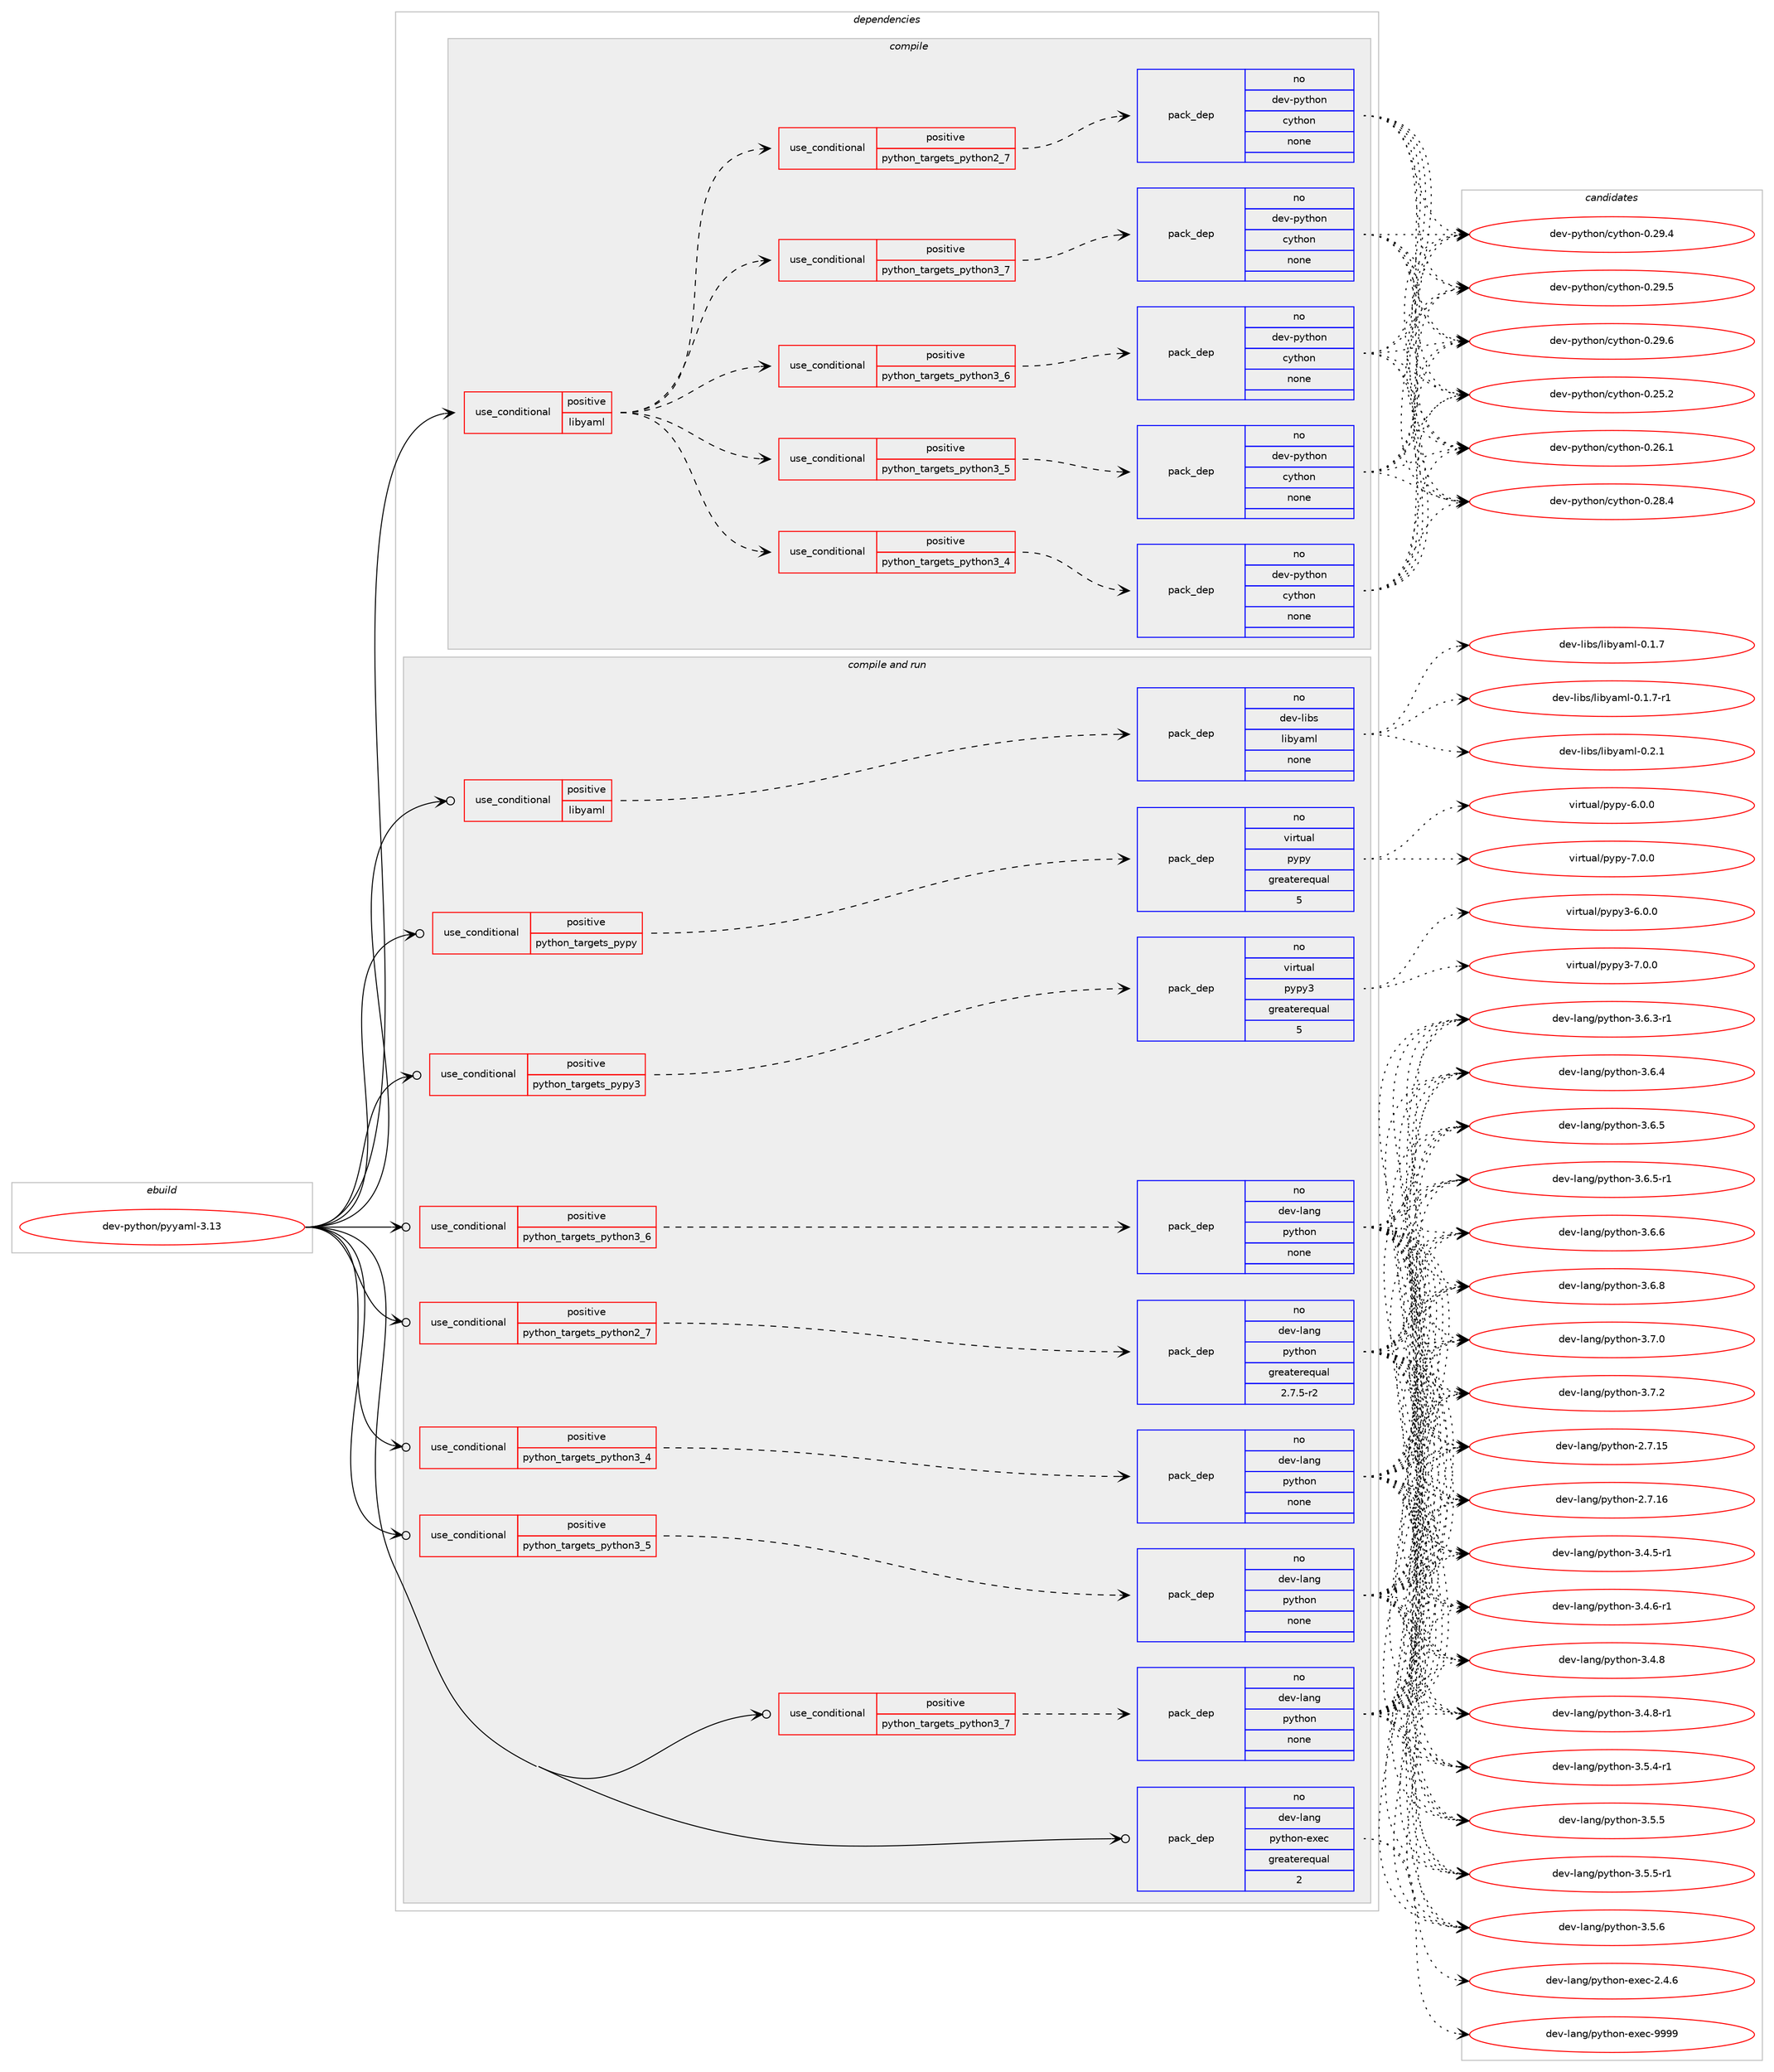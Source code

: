 digraph prolog {

# *************
# Graph options
# *************

newrank=true;
concentrate=true;
compound=true;
graph [rankdir=LR,fontname=Helvetica,fontsize=10,ranksep=1.5];#, ranksep=2.5, nodesep=0.2];
edge  [arrowhead=vee];
node  [fontname=Helvetica,fontsize=10];

# **********
# The ebuild
# **********

subgraph cluster_leftcol {
color=gray;
rank=same;
label=<<i>ebuild</i>>;
id [label="dev-python/pyyaml-3.13", color=red, width=4, href="../dev-python/pyyaml-3.13.svg"];
}

# ****************
# The dependencies
# ****************

subgraph cluster_midcol {
color=gray;
label=<<i>dependencies</i>>;
subgraph cluster_compile {
fillcolor="#eeeeee";
style=filled;
label=<<i>compile</i>>;
subgraph cond383396 {
dependency1437808 [label=<<TABLE BORDER="0" CELLBORDER="1" CELLSPACING="0" CELLPADDING="4"><TR><TD ROWSPAN="3" CELLPADDING="10">use_conditional</TD></TR><TR><TD>positive</TD></TR><TR><TD>libyaml</TD></TR></TABLE>>, shape=none, color=red];
subgraph cond383397 {
dependency1437809 [label=<<TABLE BORDER="0" CELLBORDER="1" CELLSPACING="0" CELLPADDING="4"><TR><TD ROWSPAN="3" CELLPADDING="10">use_conditional</TD></TR><TR><TD>positive</TD></TR><TR><TD>python_targets_python2_7</TD></TR></TABLE>>, shape=none, color=red];
subgraph pack1031053 {
dependency1437810 [label=<<TABLE BORDER="0" CELLBORDER="1" CELLSPACING="0" CELLPADDING="4" WIDTH="220"><TR><TD ROWSPAN="6" CELLPADDING="30">pack_dep</TD></TR><TR><TD WIDTH="110">no</TD></TR><TR><TD>dev-python</TD></TR><TR><TD>cython</TD></TR><TR><TD>none</TD></TR><TR><TD></TD></TR></TABLE>>, shape=none, color=blue];
}
dependency1437809:e -> dependency1437810:w [weight=20,style="dashed",arrowhead="vee"];
}
dependency1437808:e -> dependency1437809:w [weight=20,style="dashed",arrowhead="vee"];
subgraph cond383398 {
dependency1437811 [label=<<TABLE BORDER="0" CELLBORDER="1" CELLSPACING="0" CELLPADDING="4"><TR><TD ROWSPAN="3" CELLPADDING="10">use_conditional</TD></TR><TR><TD>positive</TD></TR><TR><TD>python_targets_python3_4</TD></TR></TABLE>>, shape=none, color=red];
subgraph pack1031054 {
dependency1437812 [label=<<TABLE BORDER="0" CELLBORDER="1" CELLSPACING="0" CELLPADDING="4" WIDTH="220"><TR><TD ROWSPAN="6" CELLPADDING="30">pack_dep</TD></TR><TR><TD WIDTH="110">no</TD></TR><TR><TD>dev-python</TD></TR><TR><TD>cython</TD></TR><TR><TD>none</TD></TR><TR><TD></TD></TR></TABLE>>, shape=none, color=blue];
}
dependency1437811:e -> dependency1437812:w [weight=20,style="dashed",arrowhead="vee"];
}
dependency1437808:e -> dependency1437811:w [weight=20,style="dashed",arrowhead="vee"];
subgraph cond383399 {
dependency1437813 [label=<<TABLE BORDER="0" CELLBORDER="1" CELLSPACING="0" CELLPADDING="4"><TR><TD ROWSPAN="3" CELLPADDING="10">use_conditional</TD></TR><TR><TD>positive</TD></TR><TR><TD>python_targets_python3_5</TD></TR></TABLE>>, shape=none, color=red];
subgraph pack1031055 {
dependency1437814 [label=<<TABLE BORDER="0" CELLBORDER="1" CELLSPACING="0" CELLPADDING="4" WIDTH="220"><TR><TD ROWSPAN="6" CELLPADDING="30">pack_dep</TD></TR><TR><TD WIDTH="110">no</TD></TR><TR><TD>dev-python</TD></TR><TR><TD>cython</TD></TR><TR><TD>none</TD></TR><TR><TD></TD></TR></TABLE>>, shape=none, color=blue];
}
dependency1437813:e -> dependency1437814:w [weight=20,style="dashed",arrowhead="vee"];
}
dependency1437808:e -> dependency1437813:w [weight=20,style="dashed",arrowhead="vee"];
subgraph cond383400 {
dependency1437815 [label=<<TABLE BORDER="0" CELLBORDER="1" CELLSPACING="0" CELLPADDING="4"><TR><TD ROWSPAN="3" CELLPADDING="10">use_conditional</TD></TR><TR><TD>positive</TD></TR><TR><TD>python_targets_python3_6</TD></TR></TABLE>>, shape=none, color=red];
subgraph pack1031056 {
dependency1437816 [label=<<TABLE BORDER="0" CELLBORDER="1" CELLSPACING="0" CELLPADDING="4" WIDTH="220"><TR><TD ROWSPAN="6" CELLPADDING="30">pack_dep</TD></TR><TR><TD WIDTH="110">no</TD></TR><TR><TD>dev-python</TD></TR><TR><TD>cython</TD></TR><TR><TD>none</TD></TR><TR><TD></TD></TR></TABLE>>, shape=none, color=blue];
}
dependency1437815:e -> dependency1437816:w [weight=20,style="dashed",arrowhead="vee"];
}
dependency1437808:e -> dependency1437815:w [weight=20,style="dashed",arrowhead="vee"];
subgraph cond383401 {
dependency1437817 [label=<<TABLE BORDER="0" CELLBORDER="1" CELLSPACING="0" CELLPADDING="4"><TR><TD ROWSPAN="3" CELLPADDING="10">use_conditional</TD></TR><TR><TD>positive</TD></TR><TR><TD>python_targets_python3_7</TD></TR></TABLE>>, shape=none, color=red];
subgraph pack1031057 {
dependency1437818 [label=<<TABLE BORDER="0" CELLBORDER="1" CELLSPACING="0" CELLPADDING="4" WIDTH="220"><TR><TD ROWSPAN="6" CELLPADDING="30">pack_dep</TD></TR><TR><TD WIDTH="110">no</TD></TR><TR><TD>dev-python</TD></TR><TR><TD>cython</TD></TR><TR><TD>none</TD></TR><TR><TD></TD></TR></TABLE>>, shape=none, color=blue];
}
dependency1437817:e -> dependency1437818:w [weight=20,style="dashed",arrowhead="vee"];
}
dependency1437808:e -> dependency1437817:w [weight=20,style="dashed",arrowhead="vee"];
}
id:e -> dependency1437808:w [weight=20,style="solid",arrowhead="vee"];
}
subgraph cluster_compileandrun {
fillcolor="#eeeeee";
style=filled;
label=<<i>compile and run</i>>;
subgraph cond383402 {
dependency1437819 [label=<<TABLE BORDER="0" CELLBORDER="1" CELLSPACING="0" CELLPADDING="4"><TR><TD ROWSPAN="3" CELLPADDING="10">use_conditional</TD></TR><TR><TD>positive</TD></TR><TR><TD>libyaml</TD></TR></TABLE>>, shape=none, color=red];
subgraph pack1031058 {
dependency1437820 [label=<<TABLE BORDER="0" CELLBORDER="1" CELLSPACING="0" CELLPADDING="4" WIDTH="220"><TR><TD ROWSPAN="6" CELLPADDING="30">pack_dep</TD></TR><TR><TD WIDTH="110">no</TD></TR><TR><TD>dev-libs</TD></TR><TR><TD>libyaml</TD></TR><TR><TD>none</TD></TR><TR><TD></TD></TR></TABLE>>, shape=none, color=blue];
}
dependency1437819:e -> dependency1437820:w [weight=20,style="dashed",arrowhead="vee"];
}
id:e -> dependency1437819:w [weight=20,style="solid",arrowhead="odotvee"];
subgraph cond383403 {
dependency1437821 [label=<<TABLE BORDER="0" CELLBORDER="1" CELLSPACING="0" CELLPADDING="4"><TR><TD ROWSPAN="3" CELLPADDING="10">use_conditional</TD></TR><TR><TD>positive</TD></TR><TR><TD>python_targets_pypy</TD></TR></TABLE>>, shape=none, color=red];
subgraph pack1031059 {
dependency1437822 [label=<<TABLE BORDER="0" CELLBORDER="1" CELLSPACING="0" CELLPADDING="4" WIDTH="220"><TR><TD ROWSPAN="6" CELLPADDING="30">pack_dep</TD></TR><TR><TD WIDTH="110">no</TD></TR><TR><TD>virtual</TD></TR><TR><TD>pypy</TD></TR><TR><TD>greaterequal</TD></TR><TR><TD>5</TD></TR></TABLE>>, shape=none, color=blue];
}
dependency1437821:e -> dependency1437822:w [weight=20,style="dashed",arrowhead="vee"];
}
id:e -> dependency1437821:w [weight=20,style="solid",arrowhead="odotvee"];
subgraph cond383404 {
dependency1437823 [label=<<TABLE BORDER="0" CELLBORDER="1" CELLSPACING="0" CELLPADDING="4"><TR><TD ROWSPAN="3" CELLPADDING="10">use_conditional</TD></TR><TR><TD>positive</TD></TR><TR><TD>python_targets_pypy3</TD></TR></TABLE>>, shape=none, color=red];
subgraph pack1031060 {
dependency1437824 [label=<<TABLE BORDER="0" CELLBORDER="1" CELLSPACING="0" CELLPADDING="4" WIDTH="220"><TR><TD ROWSPAN="6" CELLPADDING="30">pack_dep</TD></TR><TR><TD WIDTH="110">no</TD></TR><TR><TD>virtual</TD></TR><TR><TD>pypy3</TD></TR><TR><TD>greaterequal</TD></TR><TR><TD>5</TD></TR></TABLE>>, shape=none, color=blue];
}
dependency1437823:e -> dependency1437824:w [weight=20,style="dashed",arrowhead="vee"];
}
id:e -> dependency1437823:w [weight=20,style="solid",arrowhead="odotvee"];
subgraph cond383405 {
dependency1437825 [label=<<TABLE BORDER="0" CELLBORDER="1" CELLSPACING="0" CELLPADDING="4"><TR><TD ROWSPAN="3" CELLPADDING="10">use_conditional</TD></TR><TR><TD>positive</TD></TR><TR><TD>python_targets_python2_7</TD></TR></TABLE>>, shape=none, color=red];
subgraph pack1031061 {
dependency1437826 [label=<<TABLE BORDER="0" CELLBORDER="1" CELLSPACING="0" CELLPADDING="4" WIDTH="220"><TR><TD ROWSPAN="6" CELLPADDING="30">pack_dep</TD></TR><TR><TD WIDTH="110">no</TD></TR><TR><TD>dev-lang</TD></TR><TR><TD>python</TD></TR><TR><TD>greaterequal</TD></TR><TR><TD>2.7.5-r2</TD></TR></TABLE>>, shape=none, color=blue];
}
dependency1437825:e -> dependency1437826:w [weight=20,style="dashed",arrowhead="vee"];
}
id:e -> dependency1437825:w [weight=20,style="solid",arrowhead="odotvee"];
subgraph cond383406 {
dependency1437827 [label=<<TABLE BORDER="0" CELLBORDER="1" CELLSPACING="0" CELLPADDING="4"><TR><TD ROWSPAN="3" CELLPADDING="10">use_conditional</TD></TR><TR><TD>positive</TD></TR><TR><TD>python_targets_python3_4</TD></TR></TABLE>>, shape=none, color=red];
subgraph pack1031062 {
dependency1437828 [label=<<TABLE BORDER="0" CELLBORDER="1" CELLSPACING="0" CELLPADDING="4" WIDTH="220"><TR><TD ROWSPAN="6" CELLPADDING="30">pack_dep</TD></TR><TR><TD WIDTH="110">no</TD></TR><TR><TD>dev-lang</TD></TR><TR><TD>python</TD></TR><TR><TD>none</TD></TR><TR><TD></TD></TR></TABLE>>, shape=none, color=blue];
}
dependency1437827:e -> dependency1437828:w [weight=20,style="dashed",arrowhead="vee"];
}
id:e -> dependency1437827:w [weight=20,style="solid",arrowhead="odotvee"];
subgraph cond383407 {
dependency1437829 [label=<<TABLE BORDER="0" CELLBORDER="1" CELLSPACING="0" CELLPADDING="4"><TR><TD ROWSPAN="3" CELLPADDING="10">use_conditional</TD></TR><TR><TD>positive</TD></TR><TR><TD>python_targets_python3_5</TD></TR></TABLE>>, shape=none, color=red];
subgraph pack1031063 {
dependency1437830 [label=<<TABLE BORDER="0" CELLBORDER="1" CELLSPACING="0" CELLPADDING="4" WIDTH="220"><TR><TD ROWSPAN="6" CELLPADDING="30">pack_dep</TD></TR><TR><TD WIDTH="110">no</TD></TR><TR><TD>dev-lang</TD></TR><TR><TD>python</TD></TR><TR><TD>none</TD></TR><TR><TD></TD></TR></TABLE>>, shape=none, color=blue];
}
dependency1437829:e -> dependency1437830:w [weight=20,style="dashed",arrowhead="vee"];
}
id:e -> dependency1437829:w [weight=20,style="solid",arrowhead="odotvee"];
subgraph cond383408 {
dependency1437831 [label=<<TABLE BORDER="0" CELLBORDER="1" CELLSPACING="0" CELLPADDING="4"><TR><TD ROWSPAN="3" CELLPADDING="10">use_conditional</TD></TR><TR><TD>positive</TD></TR><TR><TD>python_targets_python3_6</TD></TR></TABLE>>, shape=none, color=red];
subgraph pack1031064 {
dependency1437832 [label=<<TABLE BORDER="0" CELLBORDER="1" CELLSPACING="0" CELLPADDING="4" WIDTH="220"><TR><TD ROWSPAN="6" CELLPADDING="30">pack_dep</TD></TR><TR><TD WIDTH="110">no</TD></TR><TR><TD>dev-lang</TD></TR><TR><TD>python</TD></TR><TR><TD>none</TD></TR><TR><TD></TD></TR></TABLE>>, shape=none, color=blue];
}
dependency1437831:e -> dependency1437832:w [weight=20,style="dashed",arrowhead="vee"];
}
id:e -> dependency1437831:w [weight=20,style="solid",arrowhead="odotvee"];
subgraph cond383409 {
dependency1437833 [label=<<TABLE BORDER="0" CELLBORDER="1" CELLSPACING="0" CELLPADDING="4"><TR><TD ROWSPAN="3" CELLPADDING="10">use_conditional</TD></TR><TR><TD>positive</TD></TR><TR><TD>python_targets_python3_7</TD></TR></TABLE>>, shape=none, color=red];
subgraph pack1031065 {
dependency1437834 [label=<<TABLE BORDER="0" CELLBORDER="1" CELLSPACING="0" CELLPADDING="4" WIDTH="220"><TR><TD ROWSPAN="6" CELLPADDING="30">pack_dep</TD></TR><TR><TD WIDTH="110">no</TD></TR><TR><TD>dev-lang</TD></TR><TR><TD>python</TD></TR><TR><TD>none</TD></TR><TR><TD></TD></TR></TABLE>>, shape=none, color=blue];
}
dependency1437833:e -> dependency1437834:w [weight=20,style="dashed",arrowhead="vee"];
}
id:e -> dependency1437833:w [weight=20,style="solid",arrowhead="odotvee"];
subgraph pack1031066 {
dependency1437835 [label=<<TABLE BORDER="0" CELLBORDER="1" CELLSPACING="0" CELLPADDING="4" WIDTH="220"><TR><TD ROWSPAN="6" CELLPADDING="30">pack_dep</TD></TR><TR><TD WIDTH="110">no</TD></TR><TR><TD>dev-lang</TD></TR><TR><TD>python-exec</TD></TR><TR><TD>greaterequal</TD></TR><TR><TD>2</TD></TR></TABLE>>, shape=none, color=blue];
}
id:e -> dependency1437835:w [weight=20,style="solid",arrowhead="odotvee"];
}
subgraph cluster_run {
fillcolor="#eeeeee";
style=filled;
label=<<i>run</i>>;
}
}

# **************
# The candidates
# **************

subgraph cluster_choices {
rank=same;
color=gray;
label=<<i>candidates</i>>;

subgraph choice1031053 {
color=black;
nodesep=1;
choice10010111845112121116104111110479912111610411111045484650534650 [label="dev-python/cython-0.25.2", color=red, width=4,href="../dev-python/cython-0.25.2.svg"];
choice10010111845112121116104111110479912111610411111045484650544649 [label="dev-python/cython-0.26.1", color=red, width=4,href="../dev-python/cython-0.26.1.svg"];
choice10010111845112121116104111110479912111610411111045484650564652 [label="dev-python/cython-0.28.4", color=red, width=4,href="../dev-python/cython-0.28.4.svg"];
choice10010111845112121116104111110479912111610411111045484650574652 [label="dev-python/cython-0.29.4", color=red, width=4,href="../dev-python/cython-0.29.4.svg"];
choice10010111845112121116104111110479912111610411111045484650574653 [label="dev-python/cython-0.29.5", color=red, width=4,href="../dev-python/cython-0.29.5.svg"];
choice10010111845112121116104111110479912111610411111045484650574654 [label="dev-python/cython-0.29.6", color=red, width=4,href="../dev-python/cython-0.29.6.svg"];
dependency1437810:e -> choice10010111845112121116104111110479912111610411111045484650534650:w [style=dotted,weight="100"];
dependency1437810:e -> choice10010111845112121116104111110479912111610411111045484650544649:w [style=dotted,weight="100"];
dependency1437810:e -> choice10010111845112121116104111110479912111610411111045484650564652:w [style=dotted,weight="100"];
dependency1437810:e -> choice10010111845112121116104111110479912111610411111045484650574652:w [style=dotted,weight="100"];
dependency1437810:e -> choice10010111845112121116104111110479912111610411111045484650574653:w [style=dotted,weight="100"];
dependency1437810:e -> choice10010111845112121116104111110479912111610411111045484650574654:w [style=dotted,weight="100"];
}
subgraph choice1031054 {
color=black;
nodesep=1;
choice10010111845112121116104111110479912111610411111045484650534650 [label="dev-python/cython-0.25.2", color=red, width=4,href="../dev-python/cython-0.25.2.svg"];
choice10010111845112121116104111110479912111610411111045484650544649 [label="dev-python/cython-0.26.1", color=red, width=4,href="../dev-python/cython-0.26.1.svg"];
choice10010111845112121116104111110479912111610411111045484650564652 [label="dev-python/cython-0.28.4", color=red, width=4,href="../dev-python/cython-0.28.4.svg"];
choice10010111845112121116104111110479912111610411111045484650574652 [label="dev-python/cython-0.29.4", color=red, width=4,href="../dev-python/cython-0.29.4.svg"];
choice10010111845112121116104111110479912111610411111045484650574653 [label="dev-python/cython-0.29.5", color=red, width=4,href="../dev-python/cython-0.29.5.svg"];
choice10010111845112121116104111110479912111610411111045484650574654 [label="dev-python/cython-0.29.6", color=red, width=4,href="../dev-python/cython-0.29.6.svg"];
dependency1437812:e -> choice10010111845112121116104111110479912111610411111045484650534650:w [style=dotted,weight="100"];
dependency1437812:e -> choice10010111845112121116104111110479912111610411111045484650544649:w [style=dotted,weight="100"];
dependency1437812:e -> choice10010111845112121116104111110479912111610411111045484650564652:w [style=dotted,weight="100"];
dependency1437812:e -> choice10010111845112121116104111110479912111610411111045484650574652:w [style=dotted,weight="100"];
dependency1437812:e -> choice10010111845112121116104111110479912111610411111045484650574653:w [style=dotted,weight="100"];
dependency1437812:e -> choice10010111845112121116104111110479912111610411111045484650574654:w [style=dotted,weight="100"];
}
subgraph choice1031055 {
color=black;
nodesep=1;
choice10010111845112121116104111110479912111610411111045484650534650 [label="dev-python/cython-0.25.2", color=red, width=4,href="../dev-python/cython-0.25.2.svg"];
choice10010111845112121116104111110479912111610411111045484650544649 [label="dev-python/cython-0.26.1", color=red, width=4,href="../dev-python/cython-0.26.1.svg"];
choice10010111845112121116104111110479912111610411111045484650564652 [label="dev-python/cython-0.28.4", color=red, width=4,href="../dev-python/cython-0.28.4.svg"];
choice10010111845112121116104111110479912111610411111045484650574652 [label="dev-python/cython-0.29.4", color=red, width=4,href="../dev-python/cython-0.29.4.svg"];
choice10010111845112121116104111110479912111610411111045484650574653 [label="dev-python/cython-0.29.5", color=red, width=4,href="../dev-python/cython-0.29.5.svg"];
choice10010111845112121116104111110479912111610411111045484650574654 [label="dev-python/cython-0.29.6", color=red, width=4,href="../dev-python/cython-0.29.6.svg"];
dependency1437814:e -> choice10010111845112121116104111110479912111610411111045484650534650:w [style=dotted,weight="100"];
dependency1437814:e -> choice10010111845112121116104111110479912111610411111045484650544649:w [style=dotted,weight="100"];
dependency1437814:e -> choice10010111845112121116104111110479912111610411111045484650564652:w [style=dotted,weight="100"];
dependency1437814:e -> choice10010111845112121116104111110479912111610411111045484650574652:w [style=dotted,weight="100"];
dependency1437814:e -> choice10010111845112121116104111110479912111610411111045484650574653:w [style=dotted,weight="100"];
dependency1437814:e -> choice10010111845112121116104111110479912111610411111045484650574654:w [style=dotted,weight="100"];
}
subgraph choice1031056 {
color=black;
nodesep=1;
choice10010111845112121116104111110479912111610411111045484650534650 [label="dev-python/cython-0.25.2", color=red, width=4,href="../dev-python/cython-0.25.2.svg"];
choice10010111845112121116104111110479912111610411111045484650544649 [label="dev-python/cython-0.26.1", color=red, width=4,href="../dev-python/cython-0.26.1.svg"];
choice10010111845112121116104111110479912111610411111045484650564652 [label="dev-python/cython-0.28.4", color=red, width=4,href="../dev-python/cython-0.28.4.svg"];
choice10010111845112121116104111110479912111610411111045484650574652 [label="dev-python/cython-0.29.4", color=red, width=4,href="../dev-python/cython-0.29.4.svg"];
choice10010111845112121116104111110479912111610411111045484650574653 [label="dev-python/cython-0.29.5", color=red, width=4,href="../dev-python/cython-0.29.5.svg"];
choice10010111845112121116104111110479912111610411111045484650574654 [label="dev-python/cython-0.29.6", color=red, width=4,href="../dev-python/cython-0.29.6.svg"];
dependency1437816:e -> choice10010111845112121116104111110479912111610411111045484650534650:w [style=dotted,weight="100"];
dependency1437816:e -> choice10010111845112121116104111110479912111610411111045484650544649:w [style=dotted,weight="100"];
dependency1437816:e -> choice10010111845112121116104111110479912111610411111045484650564652:w [style=dotted,weight="100"];
dependency1437816:e -> choice10010111845112121116104111110479912111610411111045484650574652:w [style=dotted,weight="100"];
dependency1437816:e -> choice10010111845112121116104111110479912111610411111045484650574653:w [style=dotted,weight="100"];
dependency1437816:e -> choice10010111845112121116104111110479912111610411111045484650574654:w [style=dotted,weight="100"];
}
subgraph choice1031057 {
color=black;
nodesep=1;
choice10010111845112121116104111110479912111610411111045484650534650 [label="dev-python/cython-0.25.2", color=red, width=4,href="../dev-python/cython-0.25.2.svg"];
choice10010111845112121116104111110479912111610411111045484650544649 [label="dev-python/cython-0.26.1", color=red, width=4,href="../dev-python/cython-0.26.1.svg"];
choice10010111845112121116104111110479912111610411111045484650564652 [label="dev-python/cython-0.28.4", color=red, width=4,href="../dev-python/cython-0.28.4.svg"];
choice10010111845112121116104111110479912111610411111045484650574652 [label="dev-python/cython-0.29.4", color=red, width=4,href="../dev-python/cython-0.29.4.svg"];
choice10010111845112121116104111110479912111610411111045484650574653 [label="dev-python/cython-0.29.5", color=red, width=4,href="../dev-python/cython-0.29.5.svg"];
choice10010111845112121116104111110479912111610411111045484650574654 [label="dev-python/cython-0.29.6", color=red, width=4,href="../dev-python/cython-0.29.6.svg"];
dependency1437818:e -> choice10010111845112121116104111110479912111610411111045484650534650:w [style=dotted,weight="100"];
dependency1437818:e -> choice10010111845112121116104111110479912111610411111045484650544649:w [style=dotted,weight="100"];
dependency1437818:e -> choice10010111845112121116104111110479912111610411111045484650564652:w [style=dotted,weight="100"];
dependency1437818:e -> choice10010111845112121116104111110479912111610411111045484650574652:w [style=dotted,weight="100"];
dependency1437818:e -> choice10010111845112121116104111110479912111610411111045484650574653:w [style=dotted,weight="100"];
dependency1437818:e -> choice10010111845112121116104111110479912111610411111045484650574654:w [style=dotted,weight="100"];
}
subgraph choice1031058 {
color=black;
nodesep=1;
choice1001011184510810598115471081059812197109108454846494655 [label="dev-libs/libyaml-0.1.7", color=red, width=4,href="../dev-libs/libyaml-0.1.7.svg"];
choice10010111845108105981154710810598121971091084548464946554511449 [label="dev-libs/libyaml-0.1.7-r1", color=red, width=4,href="../dev-libs/libyaml-0.1.7-r1.svg"];
choice1001011184510810598115471081059812197109108454846504649 [label="dev-libs/libyaml-0.2.1", color=red, width=4,href="../dev-libs/libyaml-0.2.1.svg"];
dependency1437820:e -> choice1001011184510810598115471081059812197109108454846494655:w [style=dotted,weight="100"];
dependency1437820:e -> choice10010111845108105981154710810598121971091084548464946554511449:w [style=dotted,weight="100"];
dependency1437820:e -> choice1001011184510810598115471081059812197109108454846504649:w [style=dotted,weight="100"];
}
subgraph choice1031059 {
color=black;
nodesep=1;
choice1181051141161179710847112121112121455446484648 [label="virtual/pypy-6.0.0", color=red, width=4,href="../virtual/pypy-6.0.0.svg"];
choice1181051141161179710847112121112121455546484648 [label="virtual/pypy-7.0.0", color=red, width=4,href="../virtual/pypy-7.0.0.svg"];
dependency1437822:e -> choice1181051141161179710847112121112121455446484648:w [style=dotted,weight="100"];
dependency1437822:e -> choice1181051141161179710847112121112121455546484648:w [style=dotted,weight="100"];
}
subgraph choice1031060 {
color=black;
nodesep=1;
choice118105114116117971084711212111212151455446484648 [label="virtual/pypy3-6.0.0", color=red, width=4,href="../virtual/pypy3-6.0.0.svg"];
choice118105114116117971084711212111212151455546484648 [label="virtual/pypy3-7.0.0", color=red, width=4,href="../virtual/pypy3-7.0.0.svg"];
dependency1437824:e -> choice118105114116117971084711212111212151455446484648:w [style=dotted,weight="100"];
dependency1437824:e -> choice118105114116117971084711212111212151455546484648:w [style=dotted,weight="100"];
}
subgraph choice1031061 {
color=black;
nodesep=1;
choice10010111845108971101034711212111610411111045504655464953 [label="dev-lang/python-2.7.15", color=red, width=4,href="../dev-lang/python-2.7.15.svg"];
choice10010111845108971101034711212111610411111045504655464954 [label="dev-lang/python-2.7.16", color=red, width=4,href="../dev-lang/python-2.7.16.svg"];
choice1001011184510897110103471121211161041111104551465246534511449 [label="dev-lang/python-3.4.5-r1", color=red, width=4,href="../dev-lang/python-3.4.5-r1.svg"];
choice1001011184510897110103471121211161041111104551465246544511449 [label="dev-lang/python-3.4.6-r1", color=red, width=4,href="../dev-lang/python-3.4.6-r1.svg"];
choice100101118451089711010347112121116104111110455146524656 [label="dev-lang/python-3.4.8", color=red, width=4,href="../dev-lang/python-3.4.8.svg"];
choice1001011184510897110103471121211161041111104551465246564511449 [label="dev-lang/python-3.4.8-r1", color=red, width=4,href="../dev-lang/python-3.4.8-r1.svg"];
choice1001011184510897110103471121211161041111104551465346524511449 [label="dev-lang/python-3.5.4-r1", color=red, width=4,href="../dev-lang/python-3.5.4-r1.svg"];
choice100101118451089711010347112121116104111110455146534653 [label="dev-lang/python-3.5.5", color=red, width=4,href="../dev-lang/python-3.5.5.svg"];
choice1001011184510897110103471121211161041111104551465346534511449 [label="dev-lang/python-3.5.5-r1", color=red, width=4,href="../dev-lang/python-3.5.5-r1.svg"];
choice100101118451089711010347112121116104111110455146534654 [label="dev-lang/python-3.5.6", color=red, width=4,href="../dev-lang/python-3.5.6.svg"];
choice1001011184510897110103471121211161041111104551465446514511449 [label="dev-lang/python-3.6.3-r1", color=red, width=4,href="../dev-lang/python-3.6.3-r1.svg"];
choice100101118451089711010347112121116104111110455146544652 [label="dev-lang/python-3.6.4", color=red, width=4,href="../dev-lang/python-3.6.4.svg"];
choice100101118451089711010347112121116104111110455146544653 [label="dev-lang/python-3.6.5", color=red, width=4,href="../dev-lang/python-3.6.5.svg"];
choice1001011184510897110103471121211161041111104551465446534511449 [label="dev-lang/python-3.6.5-r1", color=red, width=4,href="../dev-lang/python-3.6.5-r1.svg"];
choice100101118451089711010347112121116104111110455146544654 [label="dev-lang/python-3.6.6", color=red, width=4,href="../dev-lang/python-3.6.6.svg"];
choice100101118451089711010347112121116104111110455146544656 [label="dev-lang/python-3.6.8", color=red, width=4,href="../dev-lang/python-3.6.8.svg"];
choice100101118451089711010347112121116104111110455146554648 [label="dev-lang/python-3.7.0", color=red, width=4,href="../dev-lang/python-3.7.0.svg"];
choice100101118451089711010347112121116104111110455146554650 [label="dev-lang/python-3.7.2", color=red, width=4,href="../dev-lang/python-3.7.2.svg"];
dependency1437826:e -> choice10010111845108971101034711212111610411111045504655464953:w [style=dotted,weight="100"];
dependency1437826:e -> choice10010111845108971101034711212111610411111045504655464954:w [style=dotted,weight="100"];
dependency1437826:e -> choice1001011184510897110103471121211161041111104551465246534511449:w [style=dotted,weight="100"];
dependency1437826:e -> choice1001011184510897110103471121211161041111104551465246544511449:w [style=dotted,weight="100"];
dependency1437826:e -> choice100101118451089711010347112121116104111110455146524656:w [style=dotted,weight="100"];
dependency1437826:e -> choice1001011184510897110103471121211161041111104551465246564511449:w [style=dotted,weight="100"];
dependency1437826:e -> choice1001011184510897110103471121211161041111104551465346524511449:w [style=dotted,weight="100"];
dependency1437826:e -> choice100101118451089711010347112121116104111110455146534653:w [style=dotted,weight="100"];
dependency1437826:e -> choice1001011184510897110103471121211161041111104551465346534511449:w [style=dotted,weight="100"];
dependency1437826:e -> choice100101118451089711010347112121116104111110455146534654:w [style=dotted,weight="100"];
dependency1437826:e -> choice1001011184510897110103471121211161041111104551465446514511449:w [style=dotted,weight="100"];
dependency1437826:e -> choice100101118451089711010347112121116104111110455146544652:w [style=dotted,weight="100"];
dependency1437826:e -> choice100101118451089711010347112121116104111110455146544653:w [style=dotted,weight="100"];
dependency1437826:e -> choice1001011184510897110103471121211161041111104551465446534511449:w [style=dotted,weight="100"];
dependency1437826:e -> choice100101118451089711010347112121116104111110455146544654:w [style=dotted,weight="100"];
dependency1437826:e -> choice100101118451089711010347112121116104111110455146544656:w [style=dotted,weight="100"];
dependency1437826:e -> choice100101118451089711010347112121116104111110455146554648:w [style=dotted,weight="100"];
dependency1437826:e -> choice100101118451089711010347112121116104111110455146554650:w [style=dotted,weight="100"];
}
subgraph choice1031062 {
color=black;
nodesep=1;
choice10010111845108971101034711212111610411111045504655464953 [label="dev-lang/python-2.7.15", color=red, width=4,href="../dev-lang/python-2.7.15.svg"];
choice10010111845108971101034711212111610411111045504655464954 [label="dev-lang/python-2.7.16", color=red, width=4,href="../dev-lang/python-2.7.16.svg"];
choice1001011184510897110103471121211161041111104551465246534511449 [label="dev-lang/python-3.4.5-r1", color=red, width=4,href="../dev-lang/python-3.4.5-r1.svg"];
choice1001011184510897110103471121211161041111104551465246544511449 [label="dev-lang/python-3.4.6-r1", color=red, width=4,href="../dev-lang/python-3.4.6-r1.svg"];
choice100101118451089711010347112121116104111110455146524656 [label="dev-lang/python-3.4.8", color=red, width=4,href="../dev-lang/python-3.4.8.svg"];
choice1001011184510897110103471121211161041111104551465246564511449 [label="dev-lang/python-3.4.8-r1", color=red, width=4,href="../dev-lang/python-3.4.8-r1.svg"];
choice1001011184510897110103471121211161041111104551465346524511449 [label="dev-lang/python-3.5.4-r1", color=red, width=4,href="../dev-lang/python-3.5.4-r1.svg"];
choice100101118451089711010347112121116104111110455146534653 [label="dev-lang/python-3.5.5", color=red, width=4,href="../dev-lang/python-3.5.5.svg"];
choice1001011184510897110103471121211161041111104551465346534511449 [label="dev-lang/python-3.5.5-r1", color=red, width=4,href="../dev-lang/python-3.5.5-r1.svg"];
choice100101118451089711010347112121116104111110455146534654 [label="dev-lang/python-3.5.6", color=red, width=4,href="../dev-lang/python-3.5.6.svg"];
choice1001011184510897110103471121211161041111104551465446514511449 [label="dev-lang/python-3.6.3-r1", color=red, width=4,href="../dev-lang/python-3.6.3-r1.svg"];
choice100101118451089711010347112121116104111110455146544652 [label="dev-lang/python-3.6.4", color=red, width=4,href="../dev-lang/python-3.6.4.svg"];
choice100101118451089711010347112121116104111110455146544653 [label="dev-lang/python-3.6.5", color=red, width=4,href="../dev-lang/python-3.6.5.svg"];
choice1001011184510897110103471121211161041111104551465446534511449 [label="dev-lang/python-3.6.5-r1", color=red, width=4,href="../dev-lang/python-3.6.5-r1.svg"];
choice100101118451089711010347112121116104111110455146544654 [label="dev-lang/python-3.6.6", color=red, width=4,href="../dev-lang/python-3.6.6.svg"];
choice100101118451089711010347112121116104111110455146544656 [label="dev-lang/python-3.6.8", color=red, width=4,href="../dev-lang/python-3.6.8.svg"];
choice100101118451089711010347112121116104111110455146554648 [label="dev-lang/python-3.7.0", color=red, width=4,href="../dev-lang/python-3.7.0.svg"];
choice100101118451089711010347112121116104111110455146554650 [label="dev-lang/python-3.7.2", color=red, width=4,href="../dev-lang/python-3.7.2.svg"];
dependency1437828:e -> choice10010111845108971101034711212111610411111045504655464953:w [style=dotted,weight="100"];
dependency1437828:e -> choice10010111845108971101034711212111610411111045504655464954:w [style=dotted,weight="100"];
dependency1437828:e -> choice1001011184510897110103471121211161041111104551465246534511449:w [style=dotted,weight="100"];
dependency1437828:e -> choice1001011184510897110103471121211161041111104551465246544511449:w [style=dotted,weight="100"];
dependency1437828:e -> choice100101118451089711010347112121116104111110455146524656:w [style=dotted,weight="100"];
dependency1437828:e -> choice1001011184510897110103471121211161041111104551465246564511449:w [style=dotted,weight="100"];
dependency1437828:e -> choice1001011184510897110103471121211161041111104551465346524511449:w [style=dotted,weight="100"];
dependency1437828:e -> choice100101118451089711010347112121116104111110455146534653:w [style=dotted,weight="100"];
dependency1437828:e -> choice1001011184510897110103471121211161041111104551465346534511449:w [style=dotted,weight="100"];
dependency1437828:e -> choice100101118451089711010347112121116104111110455146534654:w [style=dotted,weight="100"];
dependency1437828:e -> choice1001011184510897110103471121211161041111104551465446514511449:w [style=dotted,weight="100"];
dependency1437828:e -> choice100101118451089711010347112121116104111110455146544652:w [style=dotted,weight="100"];
dependency1437828:e -> choice100101118451089711010347112121116104111110455146544653:w [style=dotted,weight="100"];
dependency1437828:e -> choice1001011184510897110103471121211161041111104551465446534511449:w [style=dotted,weight="100"];
dependency1437828:e -> choice100101118451089711010347112121116104111110455146544654:w [style=dotted,weight="100"];
dependency1437828:e -> choice100101118451089711010347112121116104111110455146544656:w [style=dotted,weight="100"];
dependency1437828:e -> choice100101118451089711010347112121116104111110455146554648:w [style=dotted,weight="100"];
dependency1437828:e -> choice100101118451089711010347112121116104111110455146554650:w [style=dotted,weight="100"];
}
subgraph choice1031063 {
color=black;
nodesep=1;
choice10010111845108971101034711212111610411111045504655464953 [label="dev-lang/python-2.7.15", color=red, width=4,href="../dev-lang/python-2.7.15.svg"];
choice10010111845108971101034711212111610411111045504655464954 [label="dev-lang/python-2.7.16", color=red, width=4,href="../dev-lang/python-2.7.16.svg"];
choice1001011184510897110103471121211161041111104551465246534511449 [label="dev-lang/python-3.4.5-r1", color=red, width=4,href="../dev-lang/python-3.4.5-r1.svg"];
choice1001011184510897110103471121211161041111104551465246544511449 [label="dev-lang/python-3.4.6-r1", color=red, width=4,href="../dev-lang/python-3.4.6-r1.svg"];
choice100101118451089711010347112121116104111110455146524656 [label="dev-lang/python-3.4.8", color=red, width=4,href="../dev-lang/python-3.4.8.svg"];
choice1001011184510897110103471121211161041111104551465246564511449 [label="dev-lang/python-3.4.8-r1", color=red, width=4,href="../dev-lang/python-3.4.8-r1.svg"];
choice1001011184510897110103471121211161041111104551465346524511449 [label="dev-lang/python-3.5.4-r1", color=red, width=4,href="../dev-lang/python-3.5.4-r1.svg"];
choice100101118451089711010347112121116104111110455146534653 [label="dev-lang/python-3.5.5", color=red, width=4,href="../dev-lang/python-3.5.5.svg"];
choice1001011184510897110103471121211161041111104551465346534511449 [label="dev-lang/python-3.5.5-r1", color=red, width=4,href="../dev-lang/python-3.5.5-r1.svg"];
choice100101118451089711010347112121116104111110455146534654 [label="dev-lang/python-3.5.6", color=red, width=4,href="../dev-lang/python-3.5.6.svg"];
choice1001011184510897110103471121211161041111104551465446514511449 [label="dev-lang/python-3.6.3-r1", color=red, width=4,href="../dev-lang/python-3.6.3-r1.svg"];
choice100101118451089711010347112121116104111110455146544652 [label="dev-lang/python-3.6.4", color=red, width=4,href="../dev-lang/python-3.6.4.svg"];
choice100101118451089711010347112121116104111110455146544653 [label="dev-lang/python-3.6.5", color=red, width=4,href="../dev-lang/python-3.6.5.svg"];
choice1001011184510897110103471121211161041111104551465446534511449 [label="dev-lang/python-3.6.5-r1", color=red, width=4,href="../dev-lang/python-3.6.5-r1.svg"];
choice100101118451089711010347112121116104111110455146544654 [label="dev-lang/python-3.6.6", color=red, width=4,href="../dev-lang/python-3.6.6.svg"];
choice100101118451089711010347112121116104111110455146544656 [label="dev-lang/python-3.6.8", color=red, width=4,href="../dev-lang/python-3.6.8.svg"];
choice100101118451089711010347112121116104111110455146554648 [label="dev-lang/python-3.7.0", color=red, width=4,href="../dev-lang/python-3.7.0.svg"];
choice100101118451089711010347112121116104111110455146554650 [label="dev-lang/python-3.7.2", color=red, width=4,href="../dev-lang/python-3.7.2.svg"];
dependency1437830:e -> choice10010111845108971101034711212111610411111045504655464953:w [style=dotted,weight="100"];
dependency1437830:e -> choice10010111845108971101034711212111610411111045504655464954:w [style=dotted,weight="100"];
dependency1437830:e -> choice1001011184510897110103471121211161041111104551465246534511449:w [style=dotted,weight="100"];
dependency1437830:e -> choice1001011184510897110103471121211161041111104551465246544511449:w [style=dotted,weight="100"];
dependency1437830:e -> choice100101118451089711010347112121116104111110455146524656:w [style=dotted,weight="100"];
dependency1437830:e -> choice1001011184510897110103471121211161041111104551465246564511449:w [style=dotted,weight="100"];
dependency1437830:e -> choice1001011184510897110103471121211161041111104551465346524511449:w [style=dotted,weight="100"];
dependency1437830:e -> choice100101118451089711010347112121116104111110455146534653:w [style=dotted,weight="100"];
dependency1437830:e -> choice1001011184510897110103471121211161041111104551465346534511449:w [style=dotted,weight="100"];
dependency1437830:e -> choice100101118451089711010347112121116104111110455146534654:w [style=dotted,weight="100"];
dependency1437830:e -> choice1001011184510897110103471121211161041111104551465446514511449:w [style=dotted,weight="100"];
dependency1437830:e -> choice100101118451089711010347112121116104111110455146544652:w [style=dotted,weight="100"];
dependency1437830:e -> choice100101118451089711010347112121116104111110455146544653:w [style=dotted,weight="100"];
dependency1437830:e -> choice1001011184510897110103471121211161041111104551465446534511449:w [style=dotted,weight="100"];
dependency1437830:e -> choice100101118451089711010347112121116104111110455146544654:w [style=dotted,weight="100"];
dependency1437830:e -> choice100101118451089711010347112121116104111110455146544656:w [style=dotted,weight="100"];
dependency1437830:e -> choice100101118451089711010347112121116104111110455146554648:w [style=dotted,weight="100"];
dependency1437830:e -> choice100101118451089711010347112121116104111110455146554650:w [style=dotted,weight="100"];
}
subgraph choice1031064 {
color=black;
nodesep=1;
choice10010111845108971101034711212111610411111045504655464953 [label="dev-lang/python-2.7.15", color=red, width=4,href="../dev-lang/python-2.7.15.svg"];
choice10010111845108971101034711212111610411111045504655464954 [label="dev-lang/python-2.7.16", color=red, width=4,href="../dev-lang/python-2.7.16.svg"];
choice1001011184510897110103471121211161041111104551465246534511449 [label="dev-lang/python-3.4.5-r1", color=red, width=4,href="../dev-lang/python-3.4.5-r1.svg"];
choice1001011184510897110103471121211161041111104551465246544511449 [label="dev-lang/python-3.4.6-r1", color=red, width=4,href="../dev-lang/python-3.4.6-r1.svg"];
choice100101118451089711010347112121116104111110455146524656 [label="dev-lang/python-3.4.8", color=red, width=4,href="../dev-lang/python-3.4.8.svg"];
choice1001011184510897110103471121211161041111104551465246564511449 [label="dev-lang/python-3.4.8-r1", color=red, width=4,href="../dev-lang/python-3.4.8-r1.svg"];
choice1001011184510897110103471121211161041111104551465346524511449 [label="dev-lang/python-3.5.4-r1", color=red, width=4,href="../dev-lang/python-3.5.4-r1.svg"];
choice100101118451089711010347112121116104111110455146534653 [label="dev-lang/python-3.5.5", color=red, width=4,href="../dev-lang/python-3.5.5.svg"];
choice1001011184510897110103471121211161041111104551465346534511449 [label="dev-lang/python-3.5.5-r1", color=red, width=4,href="../dev-lang/python-3.5.5-r1.svg"];
choice100101118451089711010347112121116104111110455146534654 [label="dev-lang/python-3.5.6", color=red, width=4,href="../dev-lang/python-3.5.6.svg"];
choice1001011184510897110103471121211161041111104551465446514511449 [label="dev-lang/python-3.6.3-r1", color=red, width=4,href="../dev-lang/python-3.6.3-r1.svg"];
choice100101118451089711010347112121116104111110455146544652 [label="dev-lang/python-3.6.4", color=red, width=4,href="../dev-lang/python-3.6.4.svg"];
choice100101118451089711010347112121116104111110455146544653 [label="dev-lang/python-3.6.5", color=red, width=4,href="../dev-lang/python-3.6.5.svg"];
choice1001011184510897110103471121211161041111104551465446534511449 [label="dev-lang/python-3.6.5-r1", color=red, width=4,href="../dev-lang/python-3.6.5-r1.svg"];
choice100101118451089711010347112121116104111110455146544654 [label="dev-lang/python-3.6.6", color=red, width=4,href="../dev-lang/python-3.6.6.svg"];
choice100101118451089711010347112121116104111110455146544656 [label="dev-lang/python-3.6.8", color=red, width=4,href="../dev-lang/python-3.6.8.svg"];
choice100101118451089711010347112121116104111110455146554648 [label="dev-lang/python-3.7.0", color=red, width=4,href="../dev-lang/python-3.7.0.svg"];
choice100101118451089711010347112121116104111110455146554650 [label="dev-lang/python-3.7.2", color=red, width=4,href="../dev-lang/python-3.7.2.svg"];
dependency1437832:e -> choice10010111845108971101034711212111610411111045504655464953:w [style=dotted,weight="100"];
dependency1437832:e -> choice10010111845108971101034711212111610411111045504655464954:w [style=dotted,weight="100"];
dependency1437832:e -> choice1001011184510897110103471121211161041111104551465246534511449:w [style=dotted,weight="100"];
dependency1437832:e -> choice1001011184510897110103471121211161041111104551465246544511449:w [style=dotted,weight="100"];
dependency1437832:e -> choice100101118451089711010347112121116104111110455146524656:w [style=dotted,weight="100"];
dependency1437832:e -> choice1001011184510897110103471121211161041111104551465246564511449:w [style=dotted,weight="100"];
dependency1437832:e -> choice1001011184510897110103471121211161041111104551465346524511449:w [style=dotted,weight="100"];
dependency1437832:e -> choice100101118451089711010347112121116104111110455146534653:w [style=dotted,weight="100"];
dependency1437832:e -> choice1001011184510897110103471121211161041111104551465346534511449:w [style=dotted,weight="100"];
dependency1437832:e -> choice100101118451089711010347112121116104111110455146534654:w [style=dotted,weight="100"];
dependency1437832:e -> choice1001011184510897110103471121211161041111104551465446514511449:w [style=dotted,weight="100"];
dependency1437832:e -> choice100101118451089711010347112121116104111110455146544652:w [style=dotted,weight="100"];
dependency1437832:e -> choice100101118451089711010347112121116104111110455146544653:w [style=dotted,weight="100"];
dependency1437832:e -> choice1001011184510897110103471121211161041111104551465446534511449:w [style=dotted,weight="100"];
dependency1437832:e -> choice100101118451089711010347112121116104111110455146544654:w [style=dotted,weight="100"];
dependency1437832:e -> choice100101118451089711010347112121116104111110455146544656:w [style=dotted,weight="100"];
dependency1437832:e -> choice100101118451089711010347112121116104111110455146554648:w [style=dotted,weight="100"];
dependency1437832:e -> choice100101118451089711010347112121116104111110455146554650:w [style=dotted,weight="100"];
}
subgraph choice1031065 {
color=black;
nodesep=1;
choice10010111845108971101034711212111610411111045504655464953 [label="dev-lang/python-2.7.15", color=red, width=4,href="../dev-lang/python-2.7.15.svg"];
choice10010111845108971101034711212111610411111045504655464954 [label="dev-lang/python-2.7.16", color=red, width=4,href="../dev-lang/python-2.7.16.svg"];
choice1001011184510897110103471121211161041111104551465246534511449 [label="dev-lang/python-3.4.5-r1", color=red, width=4,href="../dev-lang/python-3.4.5-r1.svg"];
choice1001011184510897110103471121211161041111104551465246544511449 [label="dev-lang/python-3.4.6-r1", color=red, width=4,href="../dev-lang/python-3.4.6-r1.svg"];
choice100101118451089711010347112121116104111110455146524656 [label="dev-lang/python-3.4.8", color=red, width=4,href="../dev-lang/python-3.4.8.svg"];
choice1001011184510897110103471121211161041111104551465246564511449 [label="dev-lang/python-3.4.8-r1", color=red, width=4,href="../dev-lang/python-3.4.8-r1.svg"];
choice1001011184510897110103471121211161041111104551465346524511449 [label="dev-lang/python-3.5.4-r1", color=red, width=4,href="../dev-lang/python-3.5.4-r1.svg"];
choice100101118451089711010347112121116104111110455146534653 [label="dev-lang/python-3.5.5", color=red, width=4,href="../dev-lang/python-3.5.5.svg"];
choice1001011184510897110103471121211161041111104551465346534511449 [label="dev-lang/python-3.5.5-r1", color=red, width=4,href="../dev-lang/python-3.5.5-r1.svg"];
choice100101118451089711010347112121116104111110455146534654 [label="dev-lang/python-3.5.6", color=red, width=4,href="../dev-lang/python-3.5.6.svg"];
choice1001011184510897110103471121211161041111104551465446514511449 [label="dev-lang/python-3.6.3-r1", color=red, width=4,href="../dev-lang/python-3.6.3-r1.svg"];
choice100101118451089711010347112121116104111110455146544652 [label="dev-lang/python-3.6.4", color=red, width=4,href="../dev-lang/python-3.6.4.svg"];
choice100101118451089711010347112121116104111110455146544653 [label="dev-lang/python-3.6.5", color=red, width=4,href="../dev-lang/python-3.6.5.svg"];
choice1001011184510897110103471121211161041111104551465446534511449 [label="dev-lang/python-3.6.5-r1", color=red, width=4,href="../dev-lang/python-3.6.5-r1.svg"];
choice100101118451089711010347112121116104111110455146544654 [label="dev-lang/python-3.6.6", color=red, width=4,href="../dev-lang/python-3.6.6.svg"];
choice100101118451089711010347112121116104111110455146544656 [label="dev-lang/python-3.6.8", color=red, width=4,href="../dev-lang/python-3.6.8.svg"];
choice100101118451089711010347112121116104111110455146554648 [label="dev-lang/python-3.7.0", color=red, width=4,href="../dev-lang/python-3.7.0.svg"];
choice100101118451089711010347112121116104111110455146554650 [label="dev-lang/python-3.7.2", color=red, width=4,href="../dev-lang/python-3.7.2.svg"];
dependency1437834:e -> choice10010111845108971101034711212111610411111045504655464953:w [style=dotted,weight="100"];
dependency1437834:e -> choice10010111845108971101034711212111610411111045504655464954:w [style=dotted,weight="100"];
dependency1437834:e -> choice1001011184510897110103471121211161041111104551465246534511449:w [style=dotted,weight="100"];
dependency1437834:e -> choice1001011184510897110103471121211161041111104551465246544511449:w [style=dotted,weight="100"];
dependency1437834:e -> choice100101118451089711010347112121116104111110455146524656:w [style=dotted,weight="100"];
dependency1437834:e -> choice1001011184510897110103471121211161041111104551465246564511449:w [style=dotted,weight="100"];
dependency1437834:e -> choice1001011184510897110103471121211161041111104551465346524511449:w [style=dotted,weight="100"];
dependency1437834:e -> choice100101118451089711010347112121116104111110455146534653:w [style=dotted,weight="100"];
dependency1437834:e -> choice1001011184510897110103471121211161041111104551465346534511449:w [style=dotted,weight="100"];
dependency1437834:e -> choice100101118451089711010347112121116104111110455146534654:w [style=dotted,weight="100"];
dependency1437834:e -> choice1001011184510897110103471121211161041111104551465446514511449:w [style=dotted,weight="100"];
dependency1437834:e -> choice100101118451089711010347112121116104111110455146544652:w [style=dotted,weight="100"];
dependency1437834:e -> choice100101118451089711010347112121116104111110455146544653:w [style=dotted,weight="100"];
dependency1437834:e -> choice1001011184510897110103471121211161041111104551465446534511449:w [style=dotted,weight="100"];
dependency1437834:e -> choice100101118451089711010347112121116104111110455146544654:w [style=dotted,weight="100"];
dependency1437834:e -> choice100101118451089711010347112121116104111110455146544656:w [style=dotted,weight="100"];
dependency1437834:e -> choice100101118451089711010347112121116104111110455146554648:w [style=dotted,weight="100"];
dependency1437834:e -> choice100101118451089711010347112121116104111110455146554650:w [style=dotted,weight="100"];
}
subgraph choice1031066 {
color=black;
nodesep=1;
choice1001011184510897110103471121211161041111104510112010199455046524654 [label="dev-lang/python-exec-2.4.6", color=red, width=4,href="../dev-lang/python-exec-2.4.6.svg"];
choice10010111845108971101034711212111610411111045101120101994557575757 [label="dev-lang/python-exec-9999", color=red, width=4,href="../dev-lang/python-exec-9999.svg"];
dependency1437835:e -> choice1001011184510897110103471121211161041111104510112010199455046524654:w [style=dotted,weight="100"];
dependency1437835:e -> choice10010111845108971101034711212111610411111045101120101994557575757:w [style=dotted,weight="100"];
}
}

}
